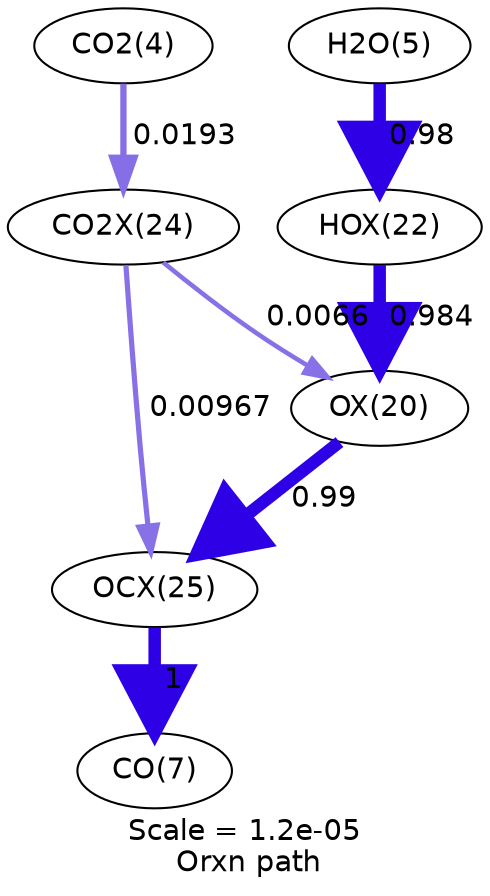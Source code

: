 digraph reaction_paths {
center=1;
s26 -> s24[fontname="Helvetica", style="setlinewidth(5.99)", arrowsize=2.99, color="0.7, 1.48, 0.9"
, label=" 0.984"];
s24 -> s29[fontname="Helvetica", style="setlinewidth(5.99)", arrowsize=3, color="0.7, 1.49, 0.9"
, label=" 0.99"];
s28 -> s24[fontname="Helvetica", style="setlinewidth(2.21)", arrowsize=1.1, color="0.7, 0.507, 0.9"
, label=" 0.0066"];
s6 -> s26[fontname="Helvetica", style="setlinewidth(5.98)", arrowsize=2.99, color="0.7, 1.48, 0.9"
, label=" 0.98"];
s29 -> s8[fontname="Helvetica", style="setlinewidth(6)", arrowsize=3, color="0.7, 1.5, 0.9"
, label=" 1"];
s28 -> s29[fontname="Helvetica", style="setlinewidth(2.5)", arrowsize=1.25, color="0.7, 0.51, 0.9"
, label=" 0.00967"];
s5 -> s28[fontname="Helvetica", style="setlinewidth(3.02)", arrowsize=1.51, color="0.7, 0.519, 0.9"
, label=" 0.0193"];
s5 [ fontname="Helvetica", label="CO2(4)"];
s6 [ fontname="Helvetica", label="H2O(5)"];
s8 [ fontname="Helvetica", label="CO(7)"];
s24 [ fontname="Helvetica", label="OX(20)"];
s26 [ fontname="Helvetica", label="HOX(22)"];
s28 [ fontname="Helvetica", label="CO2X(24)"];
s29 [ fontname="Helvetica", label="OCX(25)"];
 label = "Scale = 1.2e-05\l Orxn path";
 fontname = "Helvetica";
}
